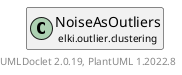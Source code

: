 @startuml
    remove .*\.(Instance|Par|Parameterizer|Factory)$
    set namespaceSeparator none
    hide empty fields
    hide empty methods

    class "<size:14>NoiseAsOutliers.Par\n<size:10>elki.outlier.clustering" as elki.outlier.clustering.NoiseAsOutliers.Par [[NoiseAsOutliers.Par.html]] {
        ~clustering: ClusteringAlgorithm<?>
        +configure(Parameterization): void
        +make(): NoiseAsOutliers
    }

    interface "<size:14>Parameterizer\n<size:10>elki.utilities.optionhandling" as elki.utilities.optionhandling.Parameterizer [[../../utilities/optionhandling/Parameterizer.html]] {
        {abstract} +make(): Object
    }
    class "<size:14>NoiseAsOutliers\n<size:10>elki.outlier.clustering" as elki.outlier.clustering.NoiseAsOutliers [[NoiseAsOutliers.html]]

    elki.utilities.optionhandling.Parameterizer <|.. elki.outlier.clustering.NoiseAsOutliers.Par
    elki.outlier.clustering.NoiseAsOutliers +-- elki.outlier.clustering.NoiseAsOutliers.Par

    center footer UMLDoclet 2.0.19, PlantUML 1.2022.8
@enduml

